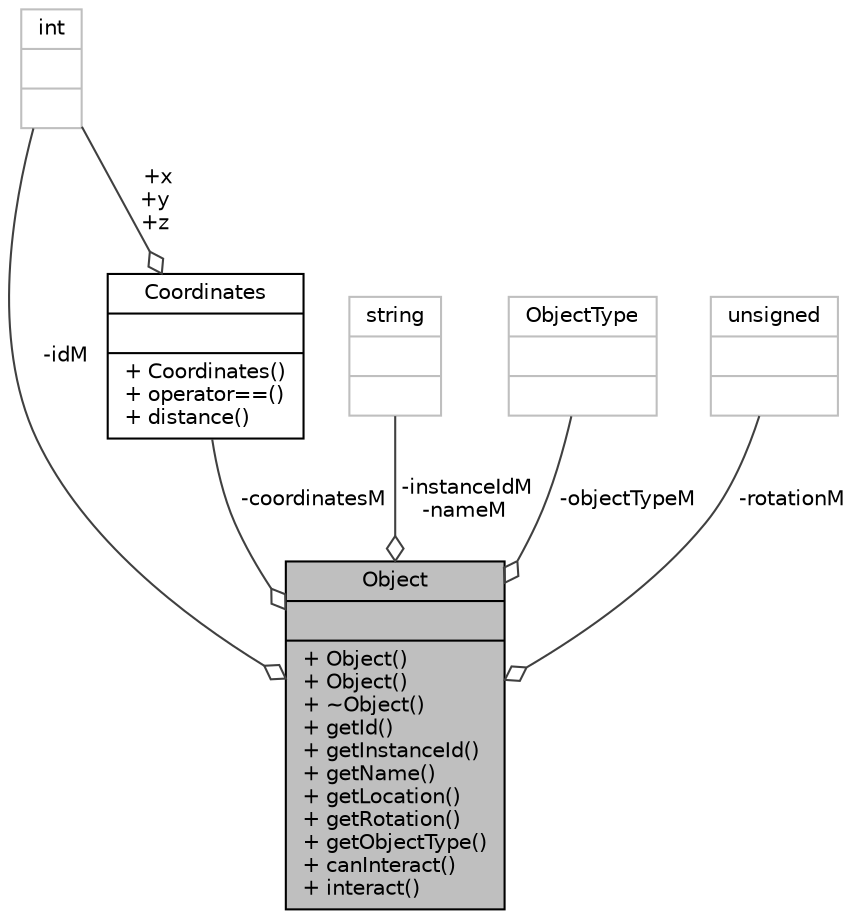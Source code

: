 digraph "Object"
{
 // LATEX_PDF_SIZE
  edge [fontname="Helvetica",fontsize="10",labelfontname="Helvetica",labelfontsize="10"];
  node [fontname="Helvetica",fontsize="10",shape=record];
  Node1 [label="{Object\n||+ Object()\l+ Object()\l+ ~Object()\l+ getId()\l+ getInstanceId()\l+ getName()\l+ getLocation()\l+ getRotation()\l+ getObjectType()\l+ canInteract()\l+ interact()\l}",height=0.2,width=0.4,color="black", fillcolor="grey75", style="filled", fontcolor="black",tooltip="Represents generic object in the game world."];
  Node2 -> Node1 [color="grey25",fontsize="10",style="solid",label=" -coordinatesM" ,arrowhead="odiamond",fontname="Helvetica"];
  Node2 [label="{Coordinates\n||+ Coordinates()\l+ operator==()\l+ distance()\l}",height=0.2,width=0.4,color="black", fillcolor="white", style="filled",URL="$structCoordinates.html",tooltip="Struct for coordinates."];
  Node3 -> Node2 [color="grey25",fontsize="10",style="solid",label=" +x\n+y\n+z" ,arrowhead="odiamond",fontname="Helvetica"];
  Node3 [label="{int\n||}",height=0.2,width=0.4,color="grey75", fillcolor="white", style="filled",tooltip=" "];
  Node3 -> Node1 [color="grey25",fontsize="10",style="solid",label=" -idM" ,arrowhead="odiamond",fontname="Helvetica"];
  Node4 -> Node1 [color="grey25",fontsize="10",style="solid",label=" -instanceIdM\n-nameM" ,arrowhead="odiamond",fontname="Helvetica"];
  Node4 [label="{string\n||}",height=0.2,width=0.4,color="grey75", fillcolor="white", style="filled",tooltip=" "];
  Node5 -> Node1 [color="grey25",fontsize="10",style="solid",label=" -objectTypeM" ,arrowhead="odiamond",fontname="Helvetica"];
  Node5 [label="{ObjectType\n||}",height=0.2,width=0.4,color="grey75", fillcolor="white", style="filled",tooltip=" "];
  Node6 -> Node1 [color="grey25",fontsize="10",style="solid",label=" -rotationM" ,arrowhead="odiamond",fontname="Helvetica"];
  Node6 [label="{unsigned\n||}",height=0.2,width=0.4,color="grey75", fillcolor="white", style="filled",tooltip=" "];
}
